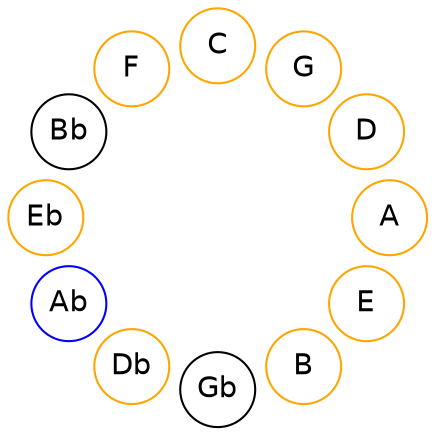 
graph {

layout = circo;
mindist = .1

node [shape = circle, fontname = Helvetica, margin = 0]
edge [style=invis]

subgraph 1 {
	E -- B -- Gb -- Db -- Ab -- Eb -- Bb -- F -- C -- G -- D -- A -- E
}

E [color=orange];
B [color=orange];
Db [color=orange];
Ab [color=blue];
Eb [color=orange];
F [color=orange];
C [color=orange];
G [color=orange];
D [color=orange];
A [color=orange];
}
